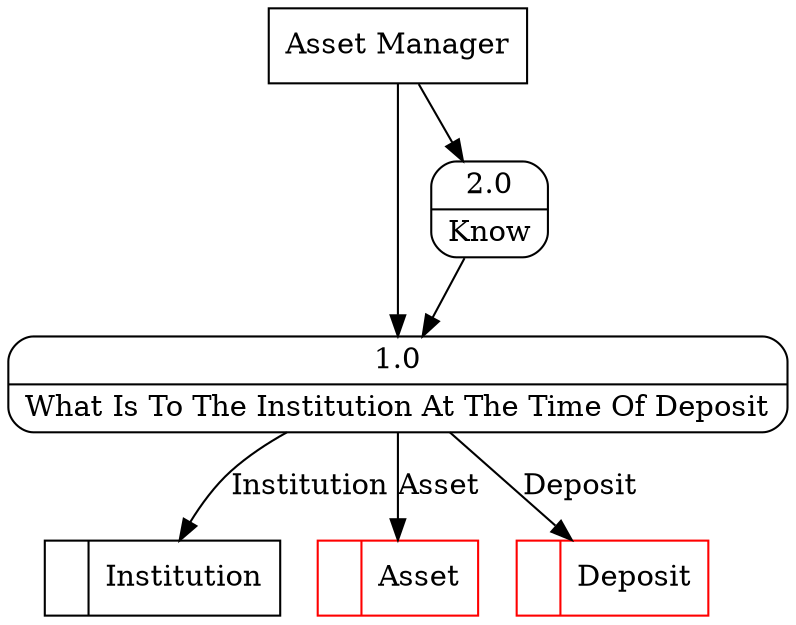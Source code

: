 digraph dfd2{ 
node[shape=record]
200 [label="<f0>  |<f1> Institution " ];
201 [label="<f0>  |<f1> Asset " color=red];
202 [label="<f0>  |<f1> Deposit " color=red];
203 [label="Asset Manager" shape=box];
204 [label="{<f0> 1.0|<f1> What Is To The Institution At The Time Of Deposit }" shape=Mrecord];
205 [label="{<f0> 2.0|<f1> Know }" shape=Mrecord];
203 -> 204
203 -> 205
204 -> 201 [label="Asset"]
204 -> 200 [label="Institution"]
204 -> 202 [label="Deposit"]
205 -> 204
}